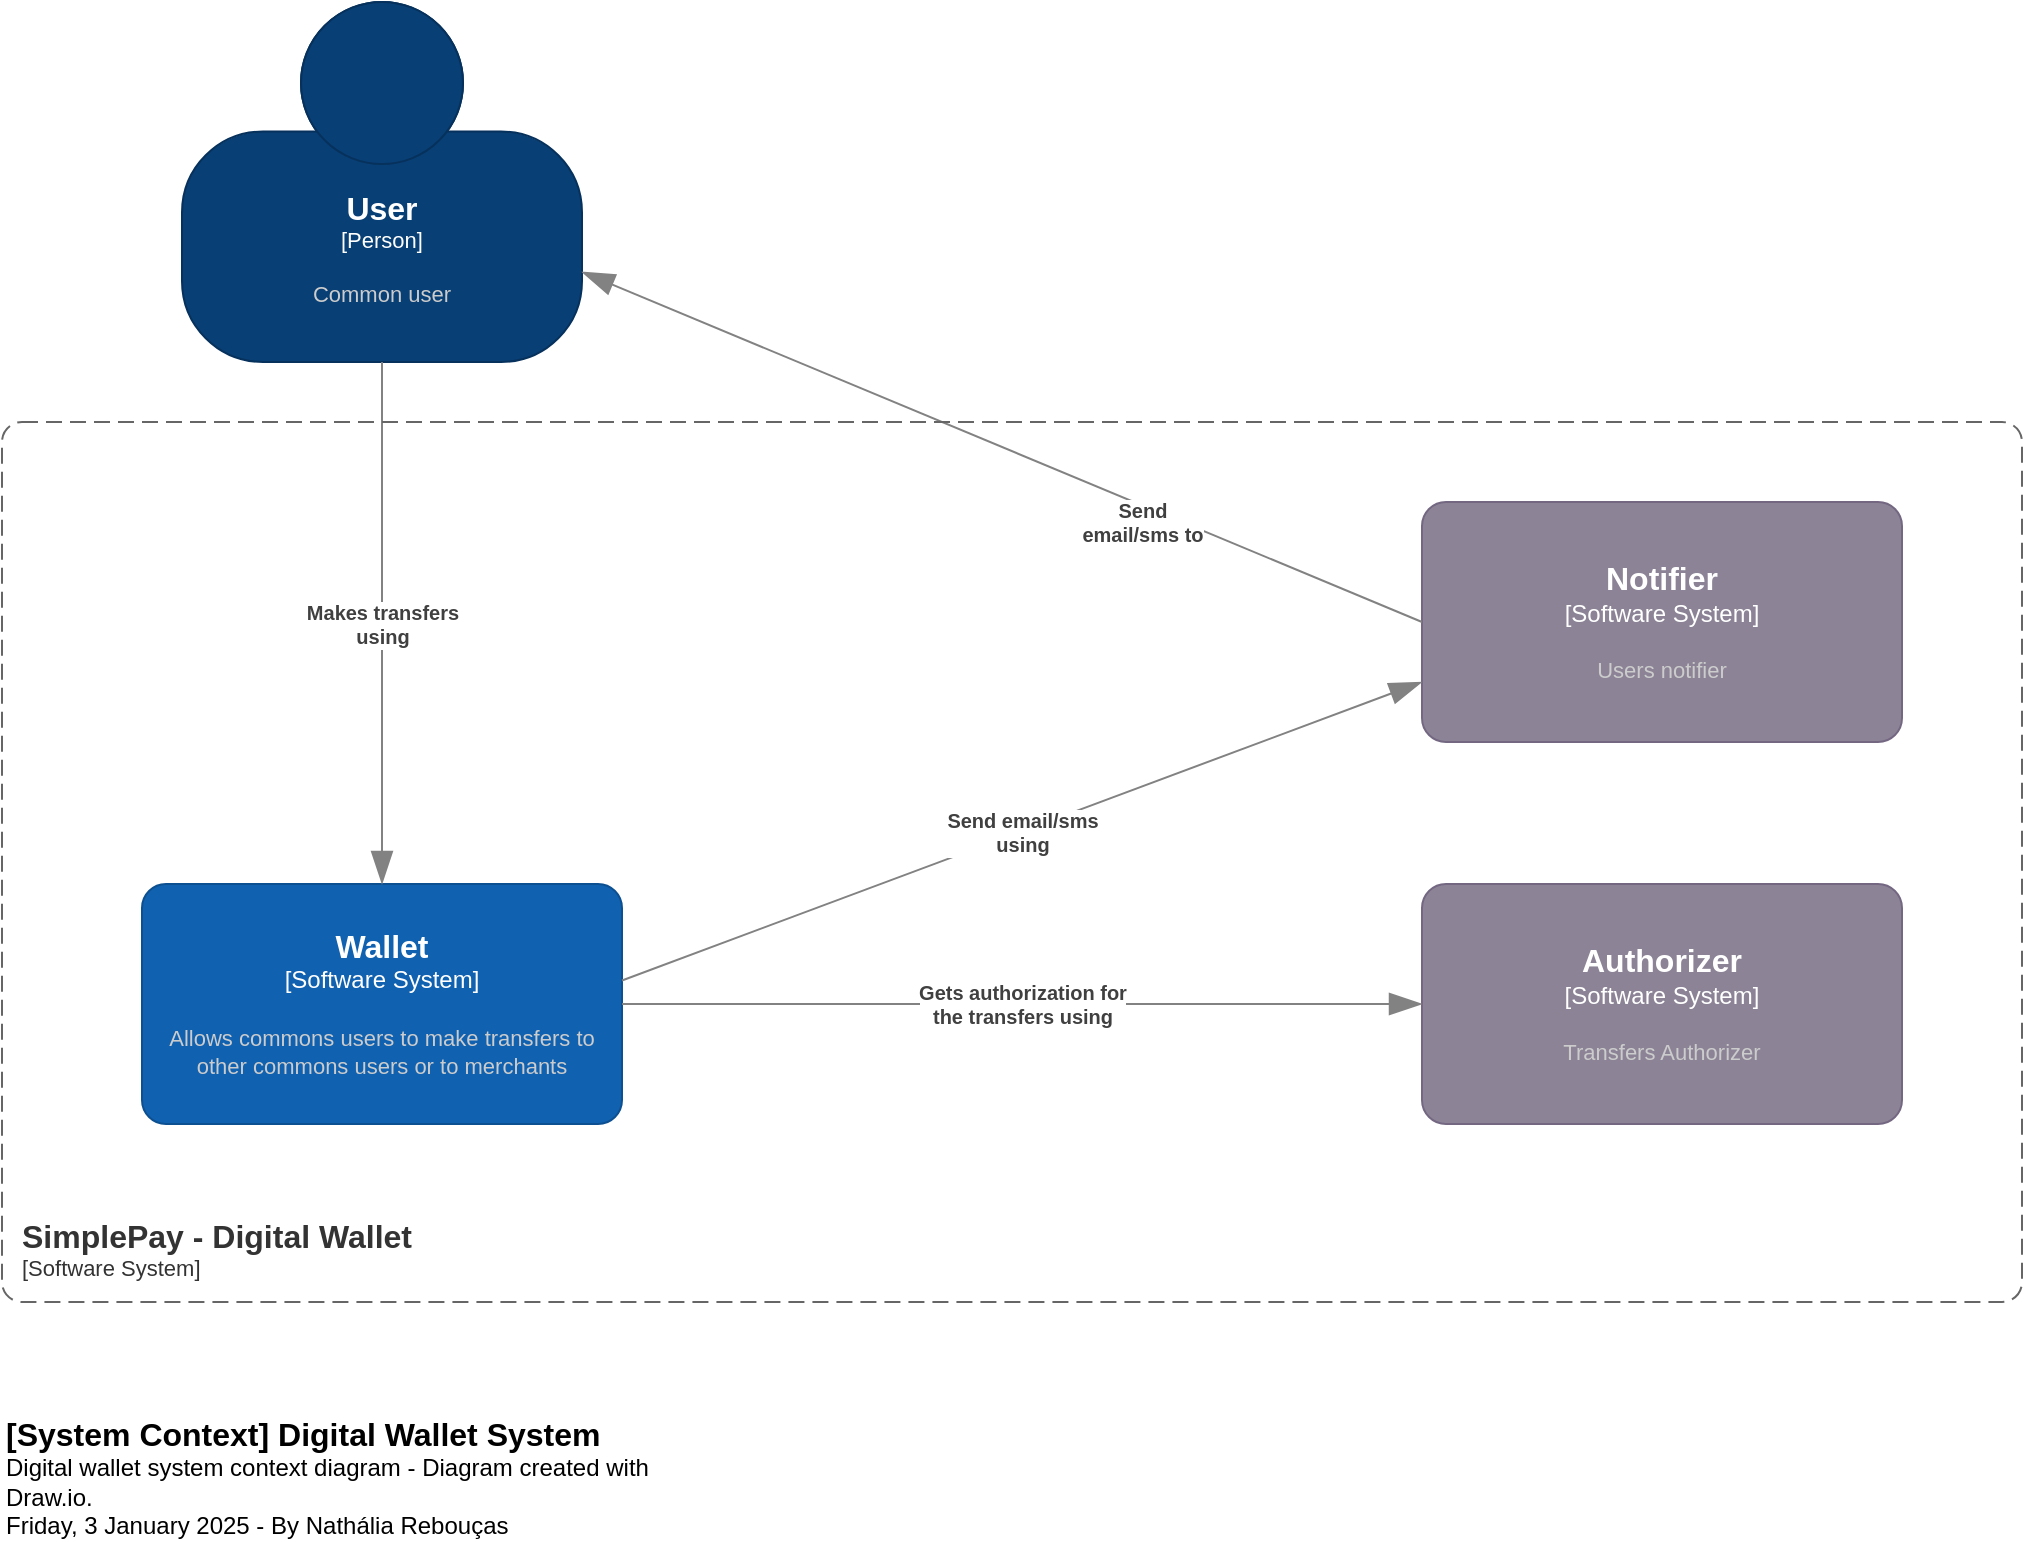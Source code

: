 <mxfile version="26.0.3" pages="3">
  <diagram name="Context" id="eUbpW-S7nlmp_3_Z9Uhh">
    <mxGraphModel dx="1100" dy="543" grid="1" gridSize="10" guides="1" tooltips="1" connect="1" arrows="1" fold="1" page="1" pageScale="1" pageWidth="1169" pageHeight="827" math="0" shadow="0">
      <root>
        <mxCell id="0" />
        <mxCell id="1" parent="0" />
        <object placeholders="1" c4Name="User" c4Type="Person" c4Description="Common user" label="&lt;font style=&quot;font-size: 16px&quot;&gt;&lt;b&gt;%c4Name%&lt;/b&gt;&lt;/font&gt;&lt;div&gt;[%c4Type%]&lt;/div&gt;&lt;br&gt;&lt;div&gt;&lt;font style=&quot;font-size: 11px&quot;&gt;&lt;font color=&quot;#cccccc&quot;&gt;%c4Description%&lt;/font&gt;&lt;/div&gt;" id="7w3YDmTVwwvZa3_n_Jd1-12">
          <mxCell style="html=1;fontSize=11;dashed=0;whiteSpace=wrap;fillColor=#083F75;strokeColor=#06315C;fontColor=#ffffff;shape=mxgraph.c4.person2;align=center;metaEdit=1;points=[[0.5,0,0],[1,0.5,0],[1,0.75,0],[0.75,1,0],[0.5,1,0],[0.25,1,0],[0,0.75,0],[0,0.5,0]];resizable=0;" parent="1" vertex="1">
            <mxGeometry x="130" y="20" width="200" height="180" as="geometry" />
          </mxCell>
        </object>
        <object placeholders="1" c4Name="Wallet" c4Type="Software System" c4Description="Allows commons users to make transfers to other commons users or to merchants" label="&lt;font style=&quot;font-size: 16px&quot;&gt;&lt;b&gt;%c4Name%&lt;/b&gt;&lt;/font&gt;&lt;div&gt;[%c4Type%]&lt;/div&gt;&lt;br&gt;&lt;div&gt;&lt;font style=&quot;font-size: 11px&quot;&gt;&lt;font color=&quot;#cccccc&quot;&gt;%c4Description%&lt;/font&gt;&lt;/div&gt;" id="7w3YDmTVwwvZa3_n_Jd1-15">
          <mxCell style="rounded=1;whiteSpace=wrap;html=1;labelBackgroundColor=none;fillColor=#1061B0;fontColor=#ffffff;align=center;arcSize=10;strokeColor=#0D5091;metaEdit=1;resizable=0;points=[[0.25,0,0],[0.5,0,0],[0.75,0,0],[1,0.25,0],[1,0.5,0],[1,0.75,0],[0.75,1,0],[0.5,1,0],[0.25,1,0],[0,0.75,0],[0,0.5,0],[0,0.25,0]];" parent="1" vertex="1">
            <mxGeometry x="110" y="461" width="240" height="120" as="geometry" />
          </mxCell>
        </object>
        <object placeholders="1" c4Name="Notifier" c4Type="Software System" c4Description="Users notifier" label="&lt;font style=&quot;font-size: 16px&quot;&gt;&lt;b&gt;%c4Name%&lt;/b&gt;&lt;/font&gt;&lt;div&gt;[%c4Type%]&lt;/div&gt;&lt;br&gt;&lt;div&gt;&lt;font style=&quot;font-size: 11px&quot;&gt;&lt;font color=&quot;#cccccc&quot;&gt;%c4Description%&lt;/font&gt;&lt;/div&gt;" id="7w3YDmTVwwvZa3_n_Jd1-18">
          <mxCell style="rounded=1;whiteSpace=wrap;html=1;labelBackgroundColor=none;fillColor=#8C8496;fontColor=#ffffff;align=center;arcSize=10;strokeColor=#736782;metaEdit=1;resizable=0;points=[[0.25,0,0],[0.5,0,0],[0.75,0,0],[1,0.25,0],[1,0.5,0],[1,0.75,0],[0.75,1,0],[0.5,1,0],[0.25,1,0],[0,0.75,0],[0,0.5,0],[0,0.25,0]];" parent="1" vertex="1">
            <mxGeometry x="750" y="270" width="240" height="120" as="geometry" />
          </mxCell>
        </object>
        <object placeholders="1" c4Name="Authorizer" c4Type="Software System" c4Description="Transfers Authorizer" label="&lt;font style=&quot;font-size: 16px&quot;&gt;&lt;b&gt;%c4Name%&lt;/b&gt;&lt;/font&gt;&lt;div&gt;[%c4Type%]&lt;/div&gt;&lt;br&gt;&lt;div&gt;&lt;font style=&quot;font-size: 11px&quot;&gt;&lt;font color=&quot;#cccccc&quot;&gt;%c4Description%&lt;/font&gt;&lt;/div&gt;" id="7w3YDmTVwwvZa3_n_Jd1-19">
          <mxCell style="rounded=1;whiteSpace=wrap;html=1;labelBackgroundColor=none;fillColor=#8C8496;fontColor=#ffffff;align=center;arcSize=10;strokeColor=#736782;metaEdit=1;resizable=0;points=[[0.25,0,0],[0.5,0,0],[0.75,0,0],[1,0.25,0],[1,0.5,0],[1,0.75,0],[0.75,1,0],[0.5,1,0],[0.25,1,0],[0,0.75,0],[0,0.5,0],[0,0.25,0]];" parent="1" vertex="1">
            <mxGeometry x="750" y="461" width="240" height="120" as="geometry" />
          </mxCell>
        </object>
        <object placeholders="1" c4Name="[System Context] Digital Wallet System" c4Type="ContainerScopeBoundary" c4Description="Digital wallet system context diagram - Diagram created with Draw.io.&#xa;Friday, 3 January 2025 - By Nathália Rebouças" label="&lt;font style=&quot;font-size: 16px&quot;&gt;&lt;b&gt;&lt;div style=&quot;text-align: left&quot;&gt;%c4Name%&lt;/div&gt;&lt;/b&gt;&lt;/font&gt;&lt;div style=&quot;text-align: left&quot;&gt;%c4Description%&lt;/div&gt;" id="7w3YDmTVwwvZa3_n_Jd1-26">
          <mxCell style="text;html=1;strokeColor=none;fillColor=none;align=left;verticalAlign=top;whiteSpace=wrap;rounded=0;metaEdit=1;allowArrows=0;resizable=1;rotatable=0;connectable=0;recursiveResize=0;expand=0;pointerEvents=0;points=[[0.25,0,0],[0.5,0,0],[0.75,0,0],[1,0.25,0],[1,0.5,0],[1,0.75,0],[0.75,1,0],[0.5,1,0],[0.25,1,0],[0,0.75,0],[0,0.5,0],[0,0.25,0]];" parent="1" vertex="1">
            <mxGeometry x="40" y="720" width="370" height="40" as="geometry" />
          </mxCell>
        </object>
        <object placeholders="1" c4Type="Relationship" c4Description="Makes transfers&#xa;using" label="&lt;div style=&quot;text-align: left&quot;&gt;&lt;div style=&quot;text-align: center&quot;&gt;&lt;b&gt;%c4Description%&lt;/b&gt;&lt;/div&gt;" id="zlw_vrP4T2BeqpnNKDTh-3">
          <mxCell style="endArrow=blockThin;html=1;fontSize=10;fontColor=#404040;strokeWidth=1;endFill=1;strokeColor=#828282;elbow=vertical;metaEdit=1;endSize=14;startSize=14;jumpStyle=arc;jumpSize=16;rounded=0;edgeStyle=orthogonalEdgeStyle;exitX=0.5;exitY=1;exitDx=0;exitDy=0;exitPerimeter=0;entryX=0.5;entryY=0;entryDx=0;entryDy=0;entryPerimeter=0;" parent="1" source="7w3YDmTVwwvZa3_n_Jd1-12" target="7w3YDmTVwwvZa3_n_Jd1-15" edge="1">
            <mxGeometry width="240" relative="1" as="geometry">
              <mxPoint x="130" y="460" as="sourcePoint" />
              <mxPoint x="370" y="460" as="targetPoint" />
            </mxGeometry>
          </mxCell>
        </object>
        <object placeholders="1" c4Type="Relationship" c4Description="Gets authorization for&#xa;the transfers using" label="&lt;div style=&quot;text-align: left&quot;&gt;&lt;div style=&quot;text-align: center&quot;&gt;&lt;b&gt;%c4Description%&lt;/b&gt;&lt;/div&gt;" id="zlw_vrP4T2BeqpnNKDTh-4">
          <mxCell style="endArrow=blockThin;html=1;fontSize=10;fontColor=#404040;strokeWidth=1;endFill=1;strokeColor=#828282;elbow=vertical;metaEdit=1;endSize=14;startSize=14;jumpStyle=arc;jumpSize=16;rounded=0;edgeStyle=orthogonalEdgeStyle;exitX=1;exitY=0.5;exitDx=0;exitDy=0;exitPerimeter=0;" parent="1" source="7w3YDmTVwwvZa3_n_Jd1-15" target="7w3YDmTVwwvZa3_n_Jd1-19" edge="1">
            <mxGeometry width="240" relative="1" as="geometry">
              <mxPoint x="130" y="460" as="sourcePoint" />
              <mxPoint x="370" y="460" as="targetPoint" />
            </mxGeometry>
          </mxCell>
        </object>
        <object placeholders="1" c4Type="Relationship" c4Description="Send email/sms&#xa;using" label="&lt;div style=&quot;text-align: left&quot;&gt;&lt;div style=&quot;text-align: center&quot;&gt;&lt;b&gt;%c4Description%&lt;/b&gt;&lt;/div&gt;" id="zlw_vrP4T2BeqpnNKDTh-5">
          <mxCell style="endArrow=blockThin;html=1;fontSize=10;fontColor=#404040;strokeWidth=1;endFill=1;strokeColor=#828282;elbow=vertical;metaEdit=1;endSize=14;startSize=14;jumpStyle=arc;jumpSize=16;rounded=0;exitX=1;exitY=0.402;exitDx=0;exitDy=0;exitPerimeter=0;entryX=0;entryY=0.75;entryDx=0;entryDy=0;entryPerimeter=0;" parent="1" source="7w3YDmTVwwvZa3_n_Jd1-15" target="7w3YDmTVwwvZa3_n_Jd1-18" edge="1">
            <mxGeometry width="240" relative="1" as="geometry">
              <mxPoint x="130" y="460" as="sourcePoint" />
              <mxPoint x="370" y="460" as="targetPoint" />
            </mxGeometry>
          </mxCell>
        </object>
        <object placeholders="1" c4Type="Relationship" c4Description="Send&#xa;email/sms to" label="&lt;div style=&quot;text-align: left&quot;&gt;&lt;div style=&quot;text-align: center&quot;&gt;&lt;b&gt;%c4Description%&lt;/b&gt;&lt;/div&gt;" id="zlw_vrP4T2BeqpnNKDTh-6">
          <mxCell style="endArrow=blockThin;html=1;fontSize=10;fontColor=#404040;strokeWidth=1;endFill=1;strokeColor=#828282;elbow=vertical;metaEdit=1;endSize=14;startSize=14;jumpStyle=arc;jumpSize=16;rounded=0;exitX=0;exitY=0.5;exitDx=0;exitDy=0;exitPerimeter=0;entryX=1;entryY=0.75;entryDx=0;entryDy=0;entryPerimeter=0;" parent="1" source="7w3YDmTVwwvZa3_n_Jd1-18" target="7w3YDmTVwwvZa3_n_Jd1-12" edge="1">
            <mxGeometry x="-0.347" y="8" width="240" relative="1" as="geometry">
              <mxPoint x="130" y="560" as="sourcePoint" />
              <mxPoint x="370" y="560" as="targetPoint" />
              <mxPoint as="offset" />
            </mxGeometry>
          </mxCell>
        </object>
        <object placeholders="1" c4Name="SimplePay - Digital Wallet" c4Type="SystemScopeBoundary" c4Application="Software System" label="&lt;font style=&quot;font-size: 16px&quot;&gt;&lt;b&gt;&lt;div style=&quot;text-align: left&quot;&gt;%c4Name%&lt;/div&gt;&lt;/b&gt;&lt;/font&gt;&lt;div style=&quot;text-align: left&quot;&gt;[%c4Application%]&lt;/div&gt;" id="3Xv_lQaXklX3a9yDpk9B-1">
          <mxCell style="rounded=1;fontSize=11;whiteSpace=wrap;html=1;dashed=1;arcSize=20;fillColor=none;strokeColor=#666666;fontColor=#333333;labelBackgroundColor=none;align=left;verticalAlign=bottom;labelBorderColor=none;spacingTop=0;spacing=10;dashPattern=8 4;metaEdit=1;rotatable=0;perimeter=rectanglePerimeter;noLabel=0;labelPadding=0;allowArrows=0;connectable=0;expand=0;recursiveResize=0;editable=1;pointerEvents=0;absoluteArcSize=1;points=[[0.25,0,0],[0.5,0,0],[0.75,0,0],[1,0.25,0],[1,0.5,0],[1,0.75,0],[0.75,1,0],[0.5,1,0],[0.25,1,0],[0,0.75,0],[0,0.5,0],[0,0.25,0]];" parent="1" vertex="1">
            <mxGeometry x="40" y="230" width="1010" height="440" as="geometry" />
          </mxCell>
        </object>
      </root>
    </mxGraphModel>
  </diagram>
  <diagram name="Container" id="UmNA0XVUuMjH63tiY3JJ">
    <mxGraphModel dx="1173" dy="579" grid="1" gridSize="10" guides="1" tooltips="1" connect="1" arrows="1" fold="1" page="1" pageScale="1" pageWidth="1169" pageHeight="827" math="0" shadow="0">
      <root>
        <mxCell id="s2dUtTVaE-xioneocYxV-0" />
        <mxCell id="s2dUtTVaE-xioneocYxV-1" parent="s2dUtTVaE-xioneocYxV-0" />
        <object placeholders="1" c4Name="User" c4Type="Person" c4Description="Common user" label="&lt;font style=&quot;font-size: 16px&quot;&gt;&lt;b&gt;%c4Name%&lt;/b&gt;&lt;/font&gt;&lt;div&gt;[%c4Type%]&lt;/div&gt;&lt;br&gt;&lt;div&gt;&lt;font style=&quot;font-size: 11px&quot;&gt;&lt;font color=&quot;#cccccc&quot;&gt;%c4Description%&lt;/font&gt;&lt;/div&gt;" id="s2dUtTVaE-xioneocYxV-2">
          <mxCell style="html=1;fontSize=11;dashed=0;whiteSpace=wrap;fillColor=#083F75;strokeColor=#06315C;fontColor=#ffffff;shape=mxgraph.c4.person2;align=center;metaEdit=1;points=[[0.5,0,0],[1,0.5,0],[1,0.75,0],[0.75,1,0],[0.5,1,0],[0.25,1,0],[0,0.75,0],[0,0.5,0]];resizable=0;" parent="s2dUtTVaE-xioneocYxV-1" vertex="1">
            <mxGeometry x="84" y="8" width="200" height="180" as="geometry" />
          </mxCell>
        </object>
        <object placeholders="1" c4Name="Notifier" c4Type="Software System" c4Description="Users notifier" label="&lt;font style=&quot;font-size: 16px&quot;&gt;&lt;b&gt;%c4Name%&lt;/b&gt;&lt;/font&gt;&lt;div&gt;[%c4Type%]&lt;/div&gt;&lt;br&gt;&lt;div&gt;&lt;font style=&quot;font-size: 11px&quot;&gt;&lt;font color=&quot;#cccccc&quot;&gt;%c4Description%&lt;/font&gt;&lt;/div&gt;" id="s2dUtTVaE-xioneocYxV-4">
          <mxCell style="rounded=1;whiteSpace=wrap;html=1;labelBackgroundColor=none;fillColor=#8C8496;fontColor=#ffffff;align=center;arcSize=10;strokeColor=#736782;metaEdit=1;resizable=0;points=[[0.25,0,0],[0.5,0,0],[0.75,0,0],[1,0.25,0],[1,0.5,0],[1,0.75,0],[0.75,1,0],[0.5,1,0],[0.25,1,0],[0,0.75,0],[0,0.5,0],[0,0.25,0]];" parent="s2dUtTVaE-xioneocYxV-1" vertex="1">
            <mxGeometry x="890" y="68" width="240" height="120" as="geometry" />
          </mxCell>
        </object>
        <object placeholders="1" c4Name="Authorizer" c4Type="Software System" c4Description="Transfers Authorizer" label="&lt;font style=&quot;font-size: 16px&quot;&gt;&lt;b&gt;%c4Name%&lt;/b&gt;&lt;/font&gt;&lt;div&gt;[%c4Type%]&lt;/div&gt;&lt;br&gt;&lt;div&gt;&lt;font style=&quot;font-size: 11px&quot;&gt;&lt;font color=&quot;#cccccc&quot;&gt;%c4Description%&lt;/font&gt;&lt;/div&gt;" id="s2dUtTVaE-xioneocYxV-5">
          <mxCell style="rounded=1;whiteSpace=wrap;html=1;labelBackgroundColor=none;fillColor=#8C8496;fontColor=#ffffff;align=center;arcSize=10;strokeColor=#736782;metaEdit=1;resizable=0;points=[[0.25,0,0],[0.5,0,0],[0.75,0,0],[1,0.25,0],[1,0.5,0],[1,0.75,0],[0.75,1,0],[0.5,1,0],[0.25,1,0],[0,0.75,0],[0,0.5,0],[0,0.25,0]];" parent="s2dUtTVaE-xioneocYxV-1" vertex="1">
            <mxGeometry x="890" y="600" width="240" height="120" as="geometry" />
          </mxCell>
        </object>
        <object placeholders="1" c4Type="Relationship" c4Description="Makes transfers&#xa;using" label="&lt;div style=&quot;text-align: left&quot;&gt;&lt;div style=&quot;text-align: center&quot;&gt;&lt;b&gt;%c4Description%&lt;/b&gt;&lt;/div&gt;" id="s2dUtTVaE-xioneocYxV-7">
          <mxCell style="endArrow=blockThin;html=1;fontSize=10;fontColor=#404040;strokeWidth=1;endFill=1;strokeColor=#828282;elbow=vertical;metaEdit=1;endSize=14;startSize=14;jumpStyle=arc;jumpSize=16;rounded=0;edgeStyle=orthogonalEdgeStyle;exitX=0.5;exitY=1;exitDx=0;exitDy=0;exitPerimeter=0;entryX=0.5;entryY=0;entryDx=0;entryDy=0;entryPerimeter=0;" parent="s2dUtTVaE-xioneocYxV-1" source="s2dUtTVaE-xioneocYxV-2" target="b552m2I0cbEkSScpVmil-2" edge="1">
            <mxGeometry x="-0.304" width="240" relative="1" as="geometry">
              <mxPoint x="84" y="420" as="sourcePoint" />
              <mxPoint x="74" y="270" as="targetPoint" />
              <mxPoint as="offset" />
            </mxGeometry>
          </mxCell>
        </object>
        <object placeholders="1" c4Type="Relationship" c4Description="Send&#xa;email/sms to" label="&lt;div style=&quot;text-align: left&quot;&gt;&lt;div style=&quot;text-align: center&quot;&gt;&lt;b&gt;%c4Description%&lt;/b&gt;&lt;/div&gt;" id="s2dUtTVaE-xioneocYxV-10">
          <mxCell style="endArrow=blockThin;html=1;fontSize=10;fontColor=#404040;strokeWidth=1;endFill=1;strokeColor=#828282;elbow=vertical;metaEdit=1;endSize=14;startSize=14;jumpStyle=arc;jumpSize=16;rounded=0;entryX=1;entryY=0.5;entryDx=0;entryDy=0;entryPerimeter=0;exitX=0;exitY=0.25;exitDx=0;exitDy=0;exitPerimeter=0;" parent="s2dUtTVaE-xioneocYxV-1" source="s2dUtTVaE-xioneocYxV-4" target="s2dUtTVaE-xioneocYxV-2" edge="1">
            <mxGeometry width="240" relative="1" as="geometry">
              <mxPoint x="84" y="520" as="sourcePoint" />
              <mxPoint x="324" y="520" as="targetPoint" />
            </mxGeometry>
          </mxCell>
        </object>
        <object placeholders="1" c4Name="[Containers] Wallet" c4Type="ContainerDiagramTitle" c4Description="Wallet container diagram - Diagram created with Draw.io.&#xa;Friday, 3 January 2025 - By Nathália Rebouças" label="&lt;font style=&quot;font-size: 16px&quot;&gt;&lt;b&gt;&lt;div style=&quot;text-align: left&quot;&gt;%c4Name%&lt;/div&gt;&lt;/b&gt;&lt;/font&gt;&lt;div style=&quot;text-align: left&quot;&gt;%c4Description%&lt;/div&gt;" id="W85ZG6tW74_rgruVXbcf-1">
          <mxCell style="text;html=1;strokeColor=none;fillColor=none;align=left;verticalAlign=top;whiteSpace=wrap;rounded=0;metaEdit=1;allowArrows=0;resizable=1;rotatable=0;connectable=0;recursiveResize=0;expand=0;pointerEvents=0;points=[[0.25,0,0],[0.5,0,0],[0.75,0,0],[1,0.25,0],[1,0.5,0],[1,0.75,0],[0.75,1,0],[0.5,1,0],[0.25,1,0],[0,0.75,0],[0,0.5,0],[0,0.25,0]];" parent="s2dUtTVaE-xioneocYxV-1" vertex="1">
            <mxGeometry x="40" y="760" width="310" height="40" as="geometry" />
          </mxCell>
        </object>
        <object placeholders="1" c4Name="Wallet App" c4Type="Container" c4Technology="Flutter" c4Description="Digital Wallet Mobile App - User Interface" label="&lt;font style=&quot;font-size: 16px&quot;&gt;&lt;b&gt;%c4Name%&lt;/b&gt;&lt;/font&gt;&lt;div&gt;[%c4Type%: %c4Technology%]&lt;/div&gt;&lt;br&gt;&lt;div&gt;&lt;font style=&quot;font-size: 11px&quot;&gt;&lt;font&gt;%c4Description%&lt;/font&gt;&lt;/font&gt;&lt;/div&gt;" id="b552m2I0cbEkSScpVmil-2">
          <mxCell style="rounded=1;whiteSpace=wrap;html=1;fontSize=11;labelBackgroundColor=none;fillColor=#F5F5F5;fontColor=#C7C7C7;align=center;arcSize=10;strokeColor=#0E7DAD;metaEdit=1;resizable=0;points=[[0.25,0,0],[0.5,0,0],[0.75,0,0],[1,0.25,0],[1,0.5,0],[1,0.75,0],[0.75,1,0],[0.5,1,0],[0.25,1,0],[0,0.75,0],[0,0.5,0],[0,0.25,0]];" parent="s2dUtTVaE-xioneocYxV-1" vertex="1">
            <mxGeometry x="64" y="268" width="240" height="120" as="geometry" />
          </mxCell>
        </object>
        <object placeholders="1" c4Type="Relationship" c4Technology="HTTP/JSON" c4Description="Makes API calls" label="&lt;div style=&quot;text-align: left&quot;&gt;&lt;div style=&quot;text-align: center&quot;&gt;&lt;b&gt;%c4Description%&lt;/b&gt;&lt;/div&gt;&lt;div style=&quot;text-align: center&quot;&gt;[%c4Technology%]&lt;/div&gt;&lt;/div&gt;" id="b552m2I0cbEkSScpVmil-6">
          <mxCell style="endArrow=blockThin;html=1;fontSize=10;fontColor=#404040;strokeWidth=1;endFill=1;strokeColor=#828282;elbow=vertical;metaEdit=1;endSize=14;startSize=14;jumpStyle=arc;jumpSize=16;rounded=0;edgeStyle=orthogonalEdgeStyle;exitX=0.5;exitY=1;exitDx=0;exitDy=0;exitPerimeter=0;" parent="s2dUtTVaE-xioneocYxV-1" source="b552m2I0cbEkSScpVmil-2" target="HdfHXzdSs5YETkL7rQgd-1" edge="1">
            <mxGeometry width="240" relative="1" as="geometry">
              <mxPoint x="314" y="460" as="sourcePoint" />
              <mxPoint x="184" y="530" as="targetPoint" />
            </mxGeometry>
          </mxCell>
        </object>
        <object placeholders="1" c4Name="transfer-notification Topic" c4Type="Container" c4Technology="Apache Kafka" c4Description="Reliable message delivery" label="&lt;font style=&quot;font-size: 16px&quot;&gt;&lt;b&gt;%c4Name%&lt;/b&gt;&lt;/font&gt;&lt;div&gt;[%c4Type%:&amp;nbsp;%c4Technology%]&lt;/div&gt;&lt;br&gt;&lt;div&gt;&lt;font style=&quot;font-size: 11px&quot;&gt;&lt;font color=&quot;#E6E6E6&quot;&gt;%c4Description%&lt;/font&gt;&lt;/div&gt;" id="HdfHXzdSs5YETkL7rQgd-0">
          <mxCell style="shape=cylinder3;size=15;direction=south;whiteSpace=wrap;html=1;boundedLbl=1;rounded=0;labelBackgroundColor=none;fillColor=#23A2D9;fontSize=12;fontColor=#ffffff;align=center;strokeColor=#0E7DAD;metaEdit=1;points=[[0.5,0,0],[1,0.25,0],[1,0.5,0],[1,0.75,0],[0.5,1,0],[0,0.75,0],[0,0.5,0],[0,0.25,0]];resizable=0;" parent="s2dUtTVaE-xioneocYxV-1" vertex="1">
            <mxGeometry x="582" y="361" width="240" height="120" as="geometry" />
          </mxCell>
        </object>
        <object placeholders="1" c4Name="Wallet API" c4Type="Container" c4Technology="Java - Spring Boot" c4Description="Wallet service - makes monetaries transfers between users" label="&lt;font style=&quot;font-size: 16px&quot;&gt;&lt;b&gt;%c4Name%&lt;/b&gt;&lt;/font&gt;&lt;div&gt;[%c4Type%: %c4Technology%]&lt;/div&gt;&lt;br&gt;&lt;div&gt;&lt;font style=&quot;font-size: 11px&quot;&gt;&lt;font color=&quot;#E6E6E6&quot;&gt;%c4Description%&lt;/font&gt;&lt;/div&gt;" id="HdfHXzdSs5YETkL7rQgd-1">
          <mxCell style="rounded=1;whiteSpace=wrap;html=1;fontSize=11;labelBackgroundColor=none;fillColor=#23A2D9;fontColor=#ffffff;align=center;arcSize=10;strokeColor=#0E7DAD;metaEdit=1;resizable=0;points=[[0.25,0,0],[0.5,0,0],[0.75,0,0],[1,0.25,0],[1,0.5,0],[1,0.75,0],[0.75,1,0],[0.5,1,0],[0.25,1,0],[0,0.75,0],[0,0.5,0],[0,0.25,0]];" parent="s2dUtTVaE-xioneocYxV-1" vertex="1">
            <mxGeometry x="66" y="560" width="240" height="120" as="geometry" />
          </mxCell>
        </object>
        <object placeholders="1" c4Name="simplepay-db Database" c4Type="Container" c4Technology="MySQL Database" c4Description="Stores wallet information such as transfer transactions" label="&lt;font style=&quot;font-size: 16px&quot;&gt;&lt;b&gt;%c4Name%&lt;/b&gt;&lt;/font&gt;&lt;div&gt;[%c4Type%:&amp;nbsp;%c4Technology%]&lt;/div&gt;&lt;br&gt;&lt;div&gt;&lt;font style=&quot;font-size: 11px&quot;&gt;&lt;font color=&quot;#E6E6E6&quot;&gt;%c4Description%&lt;/font&gt;&lt;/div&gt;" id="HdfHXzdSs5YETkL7rQgd-2">
          <mxCell style="shape=cylinder3;size=15;whiteSpace=wrap;html=1;boundedLbl=1;rounded=0;labelBackgroundColor=none;fillColor=#23A2D9;fontSize=12;fontColor=#ffffff;align=center;strokeColor=#0E7DAD;metaEdit=1;points=[[0.5,0,0],[1,0.25,0],[1,0.5,0],[1,0.75,0],[0.5,1,0],[0,0.75,0],[0,0.5,0],[0,0.25,0]];resizable=0;" parent="s2dUtTVaE-xioneocYxV-1" vertex="1">
            <mxGeometry x="578" y="503" width="240" height="120" as="geometry" />
          </mxCell>
        </object>
        <object placeholders="1" c4Type="Relationship" c4Technology="MySQL Protocol - JPA - Spring Data" c4Description="Persists transfer transactions in the" label="&lt;div style=&quot;text-align: left&quot;&gt;&lt;div style=&quot;text-align: center&quot;&gt;&lt;b&gt;%c4Description%&lt;/b&gt;&lt;/div&gt;&lt;div style=&quot;text-align: center&quot;&gt;[%c4Technology%]&lt;/div&gt;&lt;/div&gt;" id="HdfHXzdSs5YETkL7rQgd-3">
          <mxCell style="endArrow=blockThin;html=1;fontSize=10;fontColor=#404040;strokeWidth=1;endFill=1;strokeColor=#828282;elbow=vertical;metaEdit=1;endSize=14;startSize=14;jumpStyle=arc;jumpSize=16;rounded=0;entryX=0;entryY=0.5;entryDx=0;entryDy=0;entryPerimeter=0;exitX=1;exitY=0.5;exitDx=0;exitDy=0;exitPerimeter=0;" parent="s2dUtTVaE-xioneocYxV-1" source="HdfHXzdSs5YETkL7rQgd-1" target="HdfHXzdSs5YETkL7rQgd-2" edge="1">
            <mxGeometry width="240" relative="1" as="geometry">
              <mxPoint x="4" y="520" as="sourcePoint" />
              <mxPoint x="444" y="630" as="targetPoint" />
            </mxGeometry>
          </mxCell>
        </object>
        <object placeholders="1" c4Type="Relationship" c4Technology="TCP/JSON - Spring Kafka" c4Description="Produces and consumes messages &#xa;to notify transfers in the" label="&lt;div style=&quot;text-align: left&quot;&gt;&lt;div style=&quot;text-align: center&quot;&gt;&lt;b&gt;%c4Description%&lt;/b&gt;&lt;/div&gt;&lt;div style=&quot;text-align: center&quot;&gt;[%c4Technology%]&lt;/div&gt;&lt;/div&gt;" id="HdfHXzdSs5YETkL7rQgd-4">
          <mxCell style="endArrow=blockThin;html=1;fontSize=10;fontColor=#404040;strokeWidth=1;endFill=1;strokeColor=#828282;elbow=vertical;metaEdit=1;endSize=14;startSize=14;jumpStyle=arc;jumpSize=16;rounded=0;entryX=1;entryY=0.25;entryDx=0;entryDy=0;entryPerimeter=0;exitX=0.5;exitY=1;exitDx=0;exitDy=0;exitPerimeter=0;startArrow=blockThin;startFill=1;dashed=1;dashPattern=8 8;" parent="s2dUtTVaE-xioneocYxV-1" source="HdfHXzdSs5YETkL7rQgd-0" target="HdfHXzdSs5YETkL7rQgd-1" edge="1">
            <mxGeometry width="240" relative="1" as="geometry">
              <mxPoint x="475" y="430" as="sourcePoint" />
              <mxPoint x="775" y="470" as="targetPoint" />
            </mxGeometry>
          </mxCell>
        </object>
        <object placeholders="1" c4Type="Relationship" c4Technology="HTTP/JSON - RestClient Spring Boot" c4Description="Send email/sms&#xa;using" label="&lt;div style=&quot;text-align: left&quot;&gt;&lt;div style=&quot;text-align: center&quot;&gt;&lt;b&gt;%c4Description%&lt;/b&gt;&lt;/div&gt;&lt;div style=&quot;text-align: center&quot;&gt;[%c4Technology%]&lt;/div&gt;&lt;/div&gt;" id="HdfHXzdSs5YETkL7rQgd-5">
          <mxCell style="endArrow=blockThin;html=1;fontSize=10;fontColor=#404040;strokeWidth=1;endFill=1;strokeColor=#828282;elbow=vertical;metaEdit=1;endSize=14;startSize=14;jumpStyle=arc;jumpSize=16;rounded=0;exitX=0.679;exitY=-0.001;exitDx=0;exitDy=0;exitPerimeter=0;entryX=0;entryY=0.5;entryDx=0;entryDy=0;entryPerimeter=0;" parent="s2dUtTVaE-xioneocYxV-1" source="HdfHXzdSs5YETkL7rQgd-1" target="s2dUtTVaE-xioneocYxV-4" edge="1">
            <mxGeometry x="0.192" y="-9" width="240" relative="1" as="geometry">
              <mxPoint x="535" y="470" as="sourcePoint" />
              <mxPoint x="775" y="470" as="targetPoint" />
              <mxPoint as="offset" />
            </mxGeometry>
          </mxCell>
        </object>
        <object placeholders="1" c4Type="Relationship" c4Technology="HTTP/JSON - RestClient Spring Boot" c4Description="Gets authorization for&#xa;the transfers using" label="&lt;div style=&quot;text-align: left&quot;&gt;&lt;div style=&quot;text-align: center&quot;&gt;&lt;b&gt;%c4Description%&lt;/b&gt;&lt;/div&gt;&lt;div style=&quot;text-align: center&quot;&gt;[%c4Technology%]&lt;/div&gt;&lt;/div&gt;" id="t2AqwYulElHKAUXFodU5-0">
          <mxCell style="endArrow=blockThin;html=1;fontSize=10;fontColor=#404040;strokeWidth=1;endFill=1;strokeColor=#828282;elbow=vertical;metaEdit=1;endSize=14;startSize=14;jumpStyle=arc;jumpSize=16;rounded=0;edgeStyle=orthogonalEdgeStyle;exitX=1.015;exitY=0.836;exitDx=0;exitDy=0;exitPerimeter=0;entryX=0;entryY=0.5;entryDx=0;entryDy=0;entryPerimeter=0;" parent="s2dUtTVaE-xioneocYxV-1" source="HdfHXzdSs5YETkL7rQgd-1" target="s2dUtTVaE-xioneocYxV-5" edge="1">
            <mxGeometry width="240" relative="1" as="geometry">
              <mxPoint x="320" y="690" as="sourcePoint" />
              <mxPoint x="570" y="520" as="targetPoint" />
            </mxGeometry>
          </mxCell>
        </object>
        <object placeholders="1" c4Name="Wallet" c4Type="ContainerScopeBoundary" c4Application="Container" label="&lt;font style=&quot;font-size: 16px&quot;&gt;&lt;b&gt;&lt;div style=&quot;text-align: left&quot;&gt;%c4Name%&lt;/div&gt;&lt;/b&gt;&lt;/font&gt;&lt;div style=&quot;text-align: left&quot;&gt;[%c4Application%]&lt;/div&gt;" id="o2m8oEjzxzwJRmCAVWCn-0">
          <mxCell style="rounded=1;fontSize=11;whiteSpace=wrap;html=1;dashed=1;arcSize=20;fillColor=none;strokeColor=#666666;fontColor=#333333;labelBackgroundColor=none;align=left;verticalAlign=bottom;labelBorderColor=none;spacingTop=0;spacing=10;dashPattern=8 4;metaEdit=1;rotatable=0;perimeter=rectanglePerimeter;noLabel=0;labelPadding=0;allowArrows=0;connectable=0;expand=0;recursiveResize=0;editable=1;pointerEvents=0;absoluteArcSize=1;points=[[0.25,0,0],[0.5,0,0],[0.75,0,0],[1,0.25,0],[1,0.5,0],[1,0.75,0],[0.75,1,0],[0.5,1,0],[0.25,1,0],[0,0.75,0],[0,0.5,0],[0,0.25,0]];" parent="s2dUtTVaE-xioneocYxV-1" vertex="1">
            <mxGeometry x="40" y="240" width="820" height="500" as="geometry" />
          </mxCell>
        </object>
      </root>
    </mxGraphModel>
  </diagram>
  <diagram name="Component" id="Oy9M_LedWOKKefJ-Orhq">
    <mxGraphModel dx="1746" dy="837" grid="1" gridSize="10" guides="1" tooltips="1" connect="1" arrows="1" fold="1" page="1" pageScale="1" pageWidth="1169" pageHeight="827" math="0" shadow="0">
      <root>
        <mxCell id="An93qM9bvzHp3x6Q9-rX-0" />
        <mxCell id="An93qM9bvzHp3x6Q9-rX-1" parent="An93qM9bvzHp3x6Q9-rX-0" />
        <object placeholders="1" c4Name="User" c4Type="Person" c4Description="Common user" label="&lt;font style=&quot;font-size: 16px&quot;&gt;&lt;b&gt;%c4Name%&lt;/b&gt;&lt;/font&gt;&lt;div&gt;[%c4Type%]&lt;/div&gt;&lt;br&gt;&lt;div&gt;&lt;font style=&quot;font-size: 11px&quot;&gt;&lt;font color=&quot;#cccccc&quot;&gt;%c4Description%&lt;/font&gt;&lt;/div&gt;" id="An93qM9bvzHp3x6Q9-rX-2">
          <mxCell style="html=1;fontSize=11;dashed=0;whiteSpace=wrap;fillColor=#083F75;strokeColor=#06315C;fontColor=#ffffff;shape=mxgraph.c4.person2;align=center;metaEdit=1;points=[[0.5,0,0],[1,0.5,0],[1,0.75,0],[0.75,1,0],[0.5,1,0],[0.25,1,0],[0,0.75,0],[0,0.5,0]];resizable=0;" parent="An93qM9bvzHp3x6Q9-rX-1" vertex="1">
            <mxGeometry x="32" y="6" width="200" height="180" as="geometry" />
          </mxCell>
        </object>
        <object placeholders="1" c4Name="Notifier" c4Type="Software System" c4Description="Users notifier" label="&lt;font style=&quot;font-size: 16px&quot;&gt;&lt;b&gt;%c4Name%&lt;/b&gt;&lt;/font&gt;&lt;div&gt;[%c4Type%]&lt;/div&gt;&lt;br&gt;&lt;div&gt;&lt;font style=&quot;font-size: 11px&quot;&gt;&lt;font color=&quot;#cccccc&quot;&gt;%c4Description%&lt;/font&gt;&lt;/div&gt;" id="An93qM9bvzHp3x6Q9-rX-3">
          <mxCell style="rounded=1;whiteSpace=wrap;html=1;labelBackgroundColor=none;fillColor=#8C8496;fontColor=#ffffff;align=center;arcSize=10;strokeColor=#736782;metaEdit=1;resizable=0;points=[[0.25,0,0],[0.5,0,0],[0.75,0,0],[1,0.25,0],[1,0.5,0],[1,0.75,0],[0.75,1,0],[0.5,1,0],[0.25,1,0],[0,0.75,0],[0,0.5,0],[0,0.25,0]];" parent="An93qM9bvzHp3x6Q9-rX-1" vertex="1">
            <mxGeometry x="920" y="65" width="240" height="120" as="geometry" />
          </mxCell>
        </object>
        <object placeholders="1" c4Name="Authorizer" c4Type="Software System" c4Description="Transfers Authorizer" label="&lt;font style=&quot;font-size: 16px&quot;&gt;&lt;b&gt;%c4Name%&lt;/b&gt;&lt;/font&gt;&lt;div&gt;[%c4Type%]&lt;/div&gt;&lt;br&gt;&lt;div&gt;&lt;font style=&quot;font-size: 11px&quot;&gt;&lt;font color=&quot;#cccccc&quot;&gt;%c4Description%&lt;/font&gt;&lt;/div&gt;" id="An93qM9bvzHp3x6Q9-rX-4">
          <mxCell style="rounded=1;whiteSpace=wrap;html=1;labelBackgroundColor=none;fillColor=#8C8496;fontColor=#ffffff;align=center;arcSize=10;strokeColor=#736782;metaEdit=1;resizable=0;points=[[0.25,0,0],[0.5,0,0],[0.75,0,0],[1,0.25,0],[1,0.5,0],[1,0.75,0],[0.75,1,0],[0.5,1,0],[0.25,1,0],[0,0.75,0],[0,0.5,0],[0,0.25,0]];" parent="An93qM9bvzHp3x6Q9-rX-1" vertex="1">
            <mxGeometry x="920" y="628" width="240" height="120" as="geometry" />
          </mxCell>
        </object>
        <object placeholders="1" c4Type="Relationship" c4Description="Makes transfers&#xa;using" label="&lt;div style=&quot;text-align: left&quot;&gt;&lt;div style=&quot;text-align: center&quot;&gt;&lt;b&gt;%c4Description%&lt;/b&gt;&lt;/div&gt;" id="An93qM9bvzHp3x6Q9-rX-5">
          <mxCell style="endArrow=blockThin;html=1;fontSize=10;fontColor=#404040;strokeWidth=1;endFill=1;strokeColor=#828282;elbow=vertical;metaEdit=1;endSize=14;startSize=14;jumpStyle=arc;jumpSize=16;rounded=0;exitX=1;exitY=0.75;exitDx=0;exitDy=0;exitPerimeter=0;entryX=0;entryY=0.5;entryDx=0;entryDy=0;entryPerimeter=0;" parent="An93qM9bvzHp3x6Q9-rX-1" source="An93qM9bvzHp3x6Q9-rX-2" target="An93qM9bvzHp3x6Q9-rX-8" edge="1">
            <mxGeometry x="-0.088" y="3" width="240" relative="1" as="geometry">
              <mxPoint x="84" y="420" as="sourcePoint" />
              <mxPoint x="310" y="20" as="targetPoint" />
              <mxPoint as="offset" />
            </mxGeometry>
          </mxCell>
        </object>
        <object placeholders="1" c4Type="Relationship" c4Description="Send&#xa;email/sms to" label="&lt;div style=&quot;text-align: left&quot;&gt;&lt;div style=&quot;text-align: center&quot;&gt;&lt;b&gt;%c4Description%&lt;/b&gt;&lt;/div&gt;" id="An93qM9bvzHp3x6Q9-rX-6">
          <mxCell style="endArrow=blockThin;html=1;fontSize=10;fontColor=#404040;strokeWidth=1;endFill=1;strokeColor=#828282;elbow=vertical;metaEdit=1;endSize=14;startSize=14;jumpStyle=arc;jumpSize=16;rounded=0;exitX=0;exitY=0.25;exitDx=0;exitDy=0;exitPerimeter=0;entryX=1;entryY=0.5;entryDx=0;entryDy=0;entryPerimeter=0;" parent="An93qM9bvzHp3x6Q9-rX-1" source="An93qM9bvzHp3x6Q9-rX-3" target="An93qM9bvzHp3x6Q9-rX-2" edge="1">
            <mxGeometry x="-0.275" y="2" width="240" relative="1" as="geometry">
              <mxPoint x="84" y="520" as="sourcePoint" />
              <mxPoint x="270" y="70" as="targetPoint" />
              <mxPoint as="offset" />
            </mxGeometry>
          </mxCell>
        </object>
        <object placeholders="1" c4Name="Wallet App" c4Type="Container" c4Technology="Flutter" c4Description="Digital Wallet Mobile App - User Interface" label="&lt;font style=&quot;font-size: 16px&quot;&gt;&lt;b&gt;%c4Name%&lt;/b&gt;&lt;/font&gt;&lt;div&gt;[%c4Type%: %c4Technology%]&lt;/div&gt;&lt;br&gt;&lt;div&gt;&lt;font style=&quot;font-size: 11px&quot;&gt;&lt;font&gt;%c4Description%&lt;/font&gt;&lt;/font&gt;&lt;/div&gt;" id="An93qM9bvzHp3x6Q9-rX-8">
          <mxCell style="rounded=1;whiteSpace=wrap;html=1;fontSize=11;labelBackgroundColor=none;fillColor=#F5F5F5;fontColor=#C7C7C7;align=center;arcSize=10;strokeColor=#0E7DAD;metaEdit=1;resizable=0;points=[[0.25,0,0],[0.5,0,0],[0.75,0,0],[1,0.25,0],[1,0.5,0],[1,0.75,0],[0.75,1,0],[0.5,1,0],[0.25,1,0],[0,0.75,0],[0,0.5,0],[0,0.25,0]];" parent="An93qM9bvzHp3x6Q9-rX-1" vertex="1">
            <mxGeometry x="340" y="130" width="240" height="120" as="geometry" />
          </mxCell>
        </object>
        <object placeholders="1" c4Type="Relationship" c4Technology="HTTP/JSON" c4Description="Makes API calls" label="&lt;div style=&quot;text-align: left&quot;&gt;&lt;div style=&quot;text-align: center&quot;&gt;&lt;b&gt;%c4Description%&lt;/b&gt;&lt;/div&gt;&lt;div style=&quot;text-align: center&quot;&gt;[%c4Technology%]&lt;/div&gt;&lt;/div&gt;" id="An93qM9bvzHp3x6Q9-rX-9">
          <mxCell style="endArrow=blockThin;html=1;fontSize=10;fontColor=#404040;strokeWidth=1;endFill=1;strokeColor=#828282;elbow=vertical;metaEdit=1;endSize=14;startSize=14;jumpStyle=arc;jumpSize=16;rounded=0;exitX=0;exitY=0.75;exitDx=0;exitDy=0;exitPerimeter=0;entryX=0.5;entryY=0;entryDx=0;entryDy=0;entryPerimeter=0;" parent="An93qM9bvzHp3x6Q9-rX-1" source="An93qM9bvzHp3x6Q9-rX-8" target="CsSVyw2X_nwxZLnAwMQ5-2" edge="1">
            <mxGeometry x="-0.365" y="-15" width="240" relative="1" as="geometry">
              <mxPoint x="314" y="460" as="sourcePoint" />
              <mxPoint x="440" y="220" as="targetPoint" />
              <mxPoint as="offset" />
            </mxGeometry>
          </mxCell>
        </object>
        <object placeholders="1" c4Name="transfer-notification Topic" c4Type="Container" c4Technology="Apache Kafka" c4Description="Reliable message delivery" label="&lt;font style=&quot;font-size: 16px&quot;&gt;&lt;b&gt;%c4Name%&lt;/b&gt;&lt;/font&gt;&lt;div&gt;[%c4Type%:&amp;nbsp;%c4Technology%]&lt;/div&gt;&lt;br&gt;&lt;div&gt;&lt;font style=&quot;font-size: 11px&quot;&gt;&lt;font color=&quot;#E6E6E6&quot;&gt;%c4Description%&lt;/font&gt;&lt;/div&gt;" id="An93qM9bvzHp3x6Q9-rX-10">
          <mxCell style="shape=cylinder3;size=15;direction=south;whiteSpace=wrap;html=1;boundedLbl=1;rounded=0;labelBackgroundColor=none;fillColor=#23A2D9;fontSize=12;fontColor=#ffffff;align=center;strokeColor=#0E7DAD;metaEdit=1;points=[[0.5,0,0],[1,0.25,0],[1,0.5,0],[1,0.75,0],[0.5,1,0],[0,0.75,0],[0,0.5,0],[0,0.25,0]];resizable=0;" parent="An93qM9bvzHp3x6Q9-rX-1" vertex="1">
            <mxGeometry x="895" y="258" width="240" height="120" as="geometry" />
          </mxCell>
        </object>
        <object placeholders="1" c4Name="simplepay-db Database" c4Type="Container" c4Technology="MySQL Database" c4Description="Stores wallet information such as transfer transactions" label="&lt;font style=&quot;font-size: 16px&quot;&gt;&lt;b&gt;%c4Name%&lt;/b&gt;&lt;/font&gt;&lt;div&gt;[%c4Type%:&amp;nbsp;%c4Technology%]&lt;/div&gt;&lt;br&gt;&lt;div&gt;&lt;font style=&quot;font-size: 11px&quot;&gt;&lt;font color=&quot;#E6E6E6&quot;&gt;%c4Description%&lt;/font&gt;&lt;/div&gt;" id="An93qM9bvzHp3x6Q9-rX-12">
          <mxCell style="shape=cylinder3;size=15;whiteSpace=wrap;html=1;boundedLbl=1;rounded=0;labelBackgroundColor=none;fillColor=#23A2D9;fontSize=12;fontColor=#ffffff;align=center;strokeColor=#0E7DAD;metaEdit=1;points=[[0.5,0,0],[1,0.25,0],[1,0.5,0],[1,0.75,0],[0.5,1,0],[0,0.75,0],[0,0.5,0],[0,0.25,0]];resizable=0;" parent="An93qM9bvzHp3x6Q9-rX-1" vertex="1">
            <mxGeometry x="895" y="416" width="240" height="120" as="geometry" />
          </mxCell>
        </object>
        <object placeholders="1" c4Type="Relationship" c4Technology="MySQL Protocol - JPA - Spring Data" c4Description="Persists transfer transactions in" label="&lt;div style=&quot;text-align: left&quot;&gt;&lt;div style=&quot;text-align: center&quot;&gt;&lt;b&gt;%c4Description%&lt;/b&gt;&lt;/div&gt;&lt;div style=&quot;text-align: center&quot;&gt;[%c4Technology%]&lt;/div&gt;&lt;/div&gt;" id="An93qM9bvzHp3x6Q9-rX-13">
          <mxCell style="endArrow=blockThin;html=1;fontSize=10;fontColor=#404040;strokeWidth=1;endFill=1;strokeColor=#828282;elbow=vertical;metaEdit=1;endSize=14;startSize=14;jumpStyle=arc;jumpSize=16;rounded=0;entryX=0;entryY=0.25;entryDx=0;entryDy=0;entryPerimeter=0;exitX=0.998;exitY=0.674;exitDx=0;exitDy=0;exitPerimeter=0;" parent="An93qM9bvzHp3x6Q9-rX-1" source="CsSVyw2X_nwxZLnAwMQ5-2" target="An93qM9bvzHp3x6Q9-rX-12" edge="1">
            <mxGeometry x="0.511" y="-1" width="240" relative="1" as="geometry">
              <mxPoint x="890" y="580" as="sourcePoint" />
              <mxPoint x="444" y="630" as="targetPoint" />
              <mxPoint as="offset" />
            </mxGeometry>
          </mxCell>
        </object>
        <object placeholders="1" c4Type="Relationship" c4Technology="TCP/JSON - Spring Kafka" c4Description="Produces and&#xa;consumes messages&#xa;to notify transfers in the" label="&lt;div style=&quot;text-align: left&quot;&gt;&lt;div style=&quot;text-align: center&quot;&gt;&lt;b&gt;%c4Description%&lt;/b&gt;&lt;/div&gt;&lt;div style=&quot;text-align: center&quot;&gt;[%c4Technology%]&lt;/div&gt;&lt;/div&gt;" id="An93qM9bvzHp3x6Q9-rX-14">
          <mxCell style="endArrow=blockThin;html=1;fontSize=10;fontColor=#404040;strokeWidth=1;endFill=1;strokeColor=#828282;elbow=vertical;metaEdit=1;endSize=14;startSize=14;jumpStyle=arc;jumpSize=16;rounded=0;exitX=0.5;exitY=1;exitDx=0;exitDy=0;exitPerimeter=0;startArrow=blockThin;startFill=1;dashed=1;dashPattern=8 8;entryX=1;entryY=0.5;entryDx=0;entryDy=0;entryPerimeter=0;" parent="An93qM9bvzHp3x6Q9-rX-1" source="An93qM9bvzHp3x6Q9-rX-10" target="CsSVyw2X_nwxZLnAwMQ5-0" edge="1">
            <mxGeometry x="0.129" y="1" width="240" relative="1" as="geometry">
              <mxPoint x="475" y="430" as="sourcePoint" />
              <mxPoint x="870" y="210" as="targetPoint" />
              <mxPoint as="offset" />
            </mxGeometry>
          </mxCell>
        </object>
        <object placeholders="1" c4Type="Relationship" c4Technology="HTTP/JSON - RestClient Spring Boot" c4Description="Notifies user by &#xa;sending email/sms &#xa;using" label="&lt;div style=&quot;text-align: left&quot;&gt;&lt;div style=&quot;text-align: center&quot;&gt;&lt;b&gt;%c4Description%&lt;/b&gt;&lt;/div&gt;&lt;div style=&quot;text-align: center&quot;&gt;[%c4Technology%]&lt;/div&gt;&lt;/div&gt;" id="An93qM9bvzHp3x6Q9-rX-15">
          <mxCell style="endArrow=blockThin;html=1;fontSize=10;fontColor=#404040;strokeWidth=1;endFill=1;strokeColor=#828282;elbow=vertical;metaEdit=1;endSize=14;startSize=14;jumpStyle=arc;jumpSize=16;rounded=0;entryX=0;entryY=0.5;entryDx=0;entryDy=0;entryPerimeter=0;exitX=0.75;exitY=0;exitDx=0;exitDy=0;exitPerimeter=0;" parent="An93qM9bvzHp3x6Q9-rX-1" source="CsSVyw2X_nwxZLnAwMQ5-0" target="An93qM9bvzHp3x6Q9-rX-3" edge="1">
            <mxGeometry x="0.192" y="-9" width="240" relative="1" as="geometry">
              <mxPoint x="600" y="230" as="sourcePoint" />
              <mxPoint x="775" y="470" as="targetPoint" />
              <mxPoint as="offset" />
            </mxGeometry>
          </mxCell>
        </object>
        <object placeholders="1" c4Type="Relationship" c4Technology="HTTP/JSON - RestClient Spring Boot" c4Description="Gets authorization for&#xa;the transfers using" label="&lt;div style=&quot;text-align: left&quot;&gt;&lt;div style=&quot;text-align: center&quot;&gt;&lt;b&gt;%c4Description%&lt;/b&gt;&lt;/div&gt;&lt;div style=&quot;text-align: center&quot;&gt;[%c4Technology%]&lt;/div&gt;&lt;/div&gt;" id="An93qM9bvzHp3x6Q9-rX-16">
          <mxCell style="endArrow=blockThin;html=1;fontSize=10;fontColor=#404040;strokeWidth=1;endFill=1;strokeColor=#828282;elbow=vertical;metaEdit=1;endSize=14;startSize=14;jumpStyle=arc;jumpSize=16;rounded=0;edgeStyle=orthogonalEdgeStyle;entryX=0;entryY=0.5;entryDx=0;entryDy=0;entryPerimeter=0;exitX=1;exitY=0.5;exitDx=0;exitDy=0;exitPerimeter=0;" parent="An93qM9bvzHp3x6Q9-rX-1" source="CsSVyw2X_nwxZLnAwMQ5-1" target="An93qM9bvzHp3x6Q9-rX-4" edge="1">
            <mxGeometry x="-0.283" y="-10" width="240" relative="1" as="geometry">
              <mxPoint x="890" y="660" as="sourcePoint" />
              <mxPoint x="570" y="520" as="targetPoint" />
              <mxPoint as="offset" />
            </mxGeometry>
          </mxCell>
        </object>
        <object placeholders="1" c4Name="Wallet" c4Type="ComponentScopeBoundary" c4Application="Component" label="&lt;font style=&quot;font-size: 16px&quot;&gt;&lt;b&gt;&lt;div style=&quot;text-align: left&quot;&gt;%c4Name%&lt;/div&gt;&lt;/b&gt;&lt;/font&gt;&lt;div style=&quot;text-align: left&quot;&gt;[%c4Application%]&lt;/div&gt;" id="An93qM9bvzHp3x6Q9-rX-17">
          <mxCell style="rounded=1;fontSize=11;whiteSpace=wrap;html=1;dashed=1;arcSize=20;fillColor=none;strokeColor=#666666;fontColor=#333333;labelBackgroundColor=none;align=left;verticalAlign=bottom;labelBorderColor=none;spacingTop=0;spacing=10;dashPattern=8 4;metaEdit=1;rotatable=0;perimeter=rectanglePerimeter;noLabel=0;labelPadding=0;allowArrows=0;connectable=0;expand=0;recursiveResize=0;editable=1;pointerEvents=0;absoluteArcSize=1;points=[[0.25,0,0],[0.5,0,0],[0.75,0,0],[1,0.25,0],[1,0.5,0],[1,0.75,0],[0.75,1,0],[0.5,1,0],[0.25,1,0],[0,0.75,0],[0,0.5,0],[0,0.25,0]];" parent="An93qM9bvzHp3x6Q9-rX-1" vertex="1">
            <mxGeometry x="40" y="290" width="820" height="470" as="geometry" />
          </mxCell>
        </object>
        <object placeholders="1" c4Name="[Components] Wallet API" c4Type="ContainerDiagramTitle" c4Description="Wallet API component diagram - Diagram created with Draw.io.&#xa;Friday, 3 January 2025 - By Nathália Rebouças" label="&lt;font style=&quot;font-size: 16px&quot;&gt;&lt;b&gt;&lt;div style=&quot;text-align: left&quot;&gt;%c4Name%&lt;/div&gt;&lt;/b&gt;&lt;/font&gt;&lt;div style=&quot;text-align: left&quot;&gt;%c4Description%&lt;/div&gt;" id="J0iyo3eDqTpmAQiE6OMf-0">
          <mxCell style="text;html=1;strokeColor=none;fillColor=none;align=left;verticalAlign=top;whiteSpace=wrap;rounded=0;metaEdit=1;allowArrows=0;resizable=1;rotatable=0;connectable=0;recursiveResize=0;expand=0;pointerEvents=0;points=[[0.25,0,0],[0.5,0,0],[0.75,0,0],[1,0.25,0],[1,0.5,0],[1,0.75,0],[0.75,1,0],[0.5,1,0],[0.25,1,0],[0,0.75,0],[0,0.5,0],[0,0.25,0]];" parent="An93qM9bvzHp3x6Q9-rX-1" vertex="1">
            <mxGeometry x="40" y="760" width="340" height="40" as="geometry" />
          </mxCell>
        </object>
        <object placeholders="1" c4Name="Wallet" c4Type="Component" c4Technology="Java - Spring Boot" c4Description="Wallet domain - Manages wallet (creation, balance)" label="&lt;font style=&quot;font-size: 16px&quot;&gt;&lt;b&gt;%c4Name%&lt;/b&gt;&lt;/font&gt;&lt;div&gt;[%c4Type%: %c4Technology%]&lt;/div&gt;&lt;br&gt;&lt;div&gt;&lt;font style=&quot;font-size: 11px&quot;&gt;%c4Description%&lt;/font&gt;&lt;/div&gt;" id="J0iyo3eDqTpmAQiE6OMf-1">
          <mxCell style="rounded=1;whiteSpace=wrap;html=1;labelBackgroundColor=none;fillColor=#63BEF2;fontColor=#ffffff;align=center;arcSize=6;strokeColor=#2086C9;metaEdit=1;resizable=0;points=[[0.25,0,0],[0.5,0,0],[0.75,0,0],[1,0.25,0],[1,0.5,0],[1,0.75,0],[0.75,1,0],[0.5,1,0],[0.25,1,0],[0,0.75,0],[0,0.5,0],[0,0.25,0]];" parent="An93qM9bvzHp3x6Q9-rX-1" vertex="1">
            <mxGeometry x="423" y="453" width="240" height="120" as="geometry" />
          </mxCell>
        </object>
        <object placeholders="1" c4Name="Notification" c4Type="Component" c4Technology="Java - Spring Boot" c4Description="Notification domain - Produces and consumes transfer notification messages and notify user" label="&lt;font style=&quot;font-size: 16px&quot;&gt;&lt;b&gt;%c4Name%&lt;/b&gt;&lt;/font&gt;&lt;div&gt;[%c4Type%: %c4Technology%]&lt;/div&gt;&lt;br&gt;&lt;div&gt;&lt;font style=&quot;font-size: 11px&quot;&gt;%c4Description%&lt;/font&gt;&lt;/div&gt;" id="CsSVyw2X_nwxZLnAwMQ5-0">
          <mxCell style="rounded=1;whiteSpace=wrap;html=1;labelBackgroundColor=none;fillColor=#63BEF2;fontColor=#ffffff;align=center;arcSize=6;strokeColor=#2086C9;metaEdit=1;resizable=0;points=[[0.25,0,0],[0.5,0,0],[0.75,0,0],[1,0.25,0],[1,0.5,0],[1,0.75,0],[0.75,1,0],[0.5,1,0],[0.25,1,0],[0,0.75,0],[0,0.5,0],[0,0.25,0]];" parent="An93qM9bvzHp3x6Q9-rX-1" vertex="1">
            <mxGeometry x="418" y="300" width="240" height="120" as="geometry" />
          </mxCell>
        </object>
        <object placeholders="1" c4Name="Authorization" c4Type="Component" c4Technology="Java - Spring Boot" c4Description="Authorization domain - Authorize/deny transfer" label="&lt;font style=&quot;font-size: 16px&quot;&gt;&lt;b&gt;%c4Name%&lt;/b&gt;&lt;/font&gt;&lt;div&gt;[%c4Type%: %c4Technology%]&lt;/div&gt;&lt;br&gt;&lt;div&gt;&lt;font style=&quot;font-size: 11px&quot;&gt;%c4Description%&lt;/font&gt;&lt;/div&gt;" id="CsSVyw2X_nwxZLnAwMQ5-1">
          <mxCell style="rounded=1;whiteSpace=wrap;html=1;labelBackgroundColor=none;fillColor=#63BEF2;fontColor=#ffffff;align=center;arcSize=6;strokeColor=#2086C9;metaEdit=1;resizable=0;points=[[0.25,0,0],[0.5,0,0],[0.75,0,0],[1,0.25,0],[1,0.5,0],[1,0.75,0],[0.75,1,0],[0.5,1,0],[0.25,1,0],[0,0.75,0],[0,0.5,0],[0,0.25,0]];" parent="An93qM9bvzHp3x6Q9-rX-1" vertex="1">
            <mxGeometry x="424" y="628" width="240" height="120" as="geometry" />
          </mxCell>
        </object>
        <object placeholders="1" c4Name="Transfer" c4Type="Component" c4Technology="Java - Spring Boot" c4Description="Transfer domain - Makes tranfer" label="&lt;font style=&quot;font-size: 16px&quot;&gt;&lt;b&gt;%c4Name%&lt;/b&gt;&lt;/font&gt;&lt;div&gt;[%c4Type%: %c4Technology%]&lt;/div&gt;&lt;br&gt;&lt;div&gt;&lt;font style=&quot;font-size: 11px&quot;&gt;%c4Description%&lt;/font&gt;&lt;/div&gt;" id="CsSVyw2X_nwxZLnAwMQ5-2">
          <mxCell style="rounded=1;whiteSpace=wrap;html=1;labelBackgroundColor=none;fillColor=#63BEF2;fontColor=#ffffff;align=center;arcSize=6;strokeColor=#2086C9;metaEdit=1;resizable=0;points=[[0.25,0,0],[0.5,0,0],[0.75,0,0],[1,0.25,0],[1,0.5,0],[1,0.75,0],[0.75,1,0],[0.5,1,0],[0.25,1,0],[0,0.75,0],[0,0.5,0],[0,0.25,0]];" parent="An93qM9bvzHp3x6Q9-rX-1" vertex="1">
            <mxGeometry x="54" y="366" width="240" height="120" as="geometry" />
          </mxCell>
        </object>
        <object placeholders="1" c4Type="Relationship" c4Description="Request &#xa;authorization using" label="&lt;div style=&quot;text-align: left&quot;&gt;&lt;div style=&quot;text-align: center&quot;&gt;&lt;b&gt;%c4Description%&lt;/b&gt;&lt;/div&gt;" id="dGeZQkQ0BNvb5lqYOcLc-1">
          <mxCell style="endArrow=blockThin;html=1;fontSize=10;fontColor=#404040;strokeWidth=1;endFill=1;strokeColor=#828282;elbow=vertical;metaEdit=1;endSize=14;startSize=14;jumpStyle=arc;jumpSize=16;rounded=0;exitX=0.5;exitY=1;exitDx=0;exitDy=0;exitPerimeter=0;" parent="An93qM9bvzHp3x6Q9-rX-1" source="J0iyo3eDqTpmAQiE6OMf-1" target="CsSVyw2X_nwxZLnAwMQ5-1" edge="1">
            <mxGeometry x="-0.382" y="1" width="240" relative="1" as="geometry">
              <mxPoint x="450" y="640" as="sourcePoint" />
              <mxPoint x="690" y="640" as="targetPoint" />
              <mxPoint as="offset" />
            </mxGeometry>
          </mxCell>
        </object>
        <object placeholders="1" c4Type="Relationship" c4Technology="MySQL Protocol - JPA - Spring Data" c4Description="Persists wallet &#xa;balances in" label="&lt;div style=&quot;text-align: left&quot;&gt;&lt;div style=&quot;text-align: center&quot;&gt;&lt;b&gt;%c4Description%&lt;/b&gt;&lt;/div&gt;&lt;div style=&quot;text-align: center&quot;&gt;[%c4Technology%]&lt;/div&gt;&lt;/div&gt;" id="MVWZ4PkKK-jZT-Nu8IFR-1">
          <mxCell style="endArrow=blockThin;html=1;fontSize=10;fontColor=#404040;strokeWidth=1;endFill=1;strokeColor=#828282;elbow=vertical;metaEdit=1;endSize=14;startSize=14;jumpStyle=arc;jumpSize=16;rounded=0;edgeStyle=orthogonalEdgeStyle;exitX=1;exitY=0.5;exitDx=0;exitDy=0;exitPerimeter=0;entryX=0;entryY=0.75;entryDx=0;entryDy=0;entryPerimeter=0;" parent="An93qM9bvzHp3x6Q9-rX-1" source="J0iyo3eDqTpmAQiE6OMf-1" target="An93qM9bvzHp3x6Q9-rX-12" edge="1">
            <mxGeometry x="-0.147" y="-3" width="240" relative="1" as="geometry">
              <mxPoint x="690" y="540" as="sourcePoint" />
              <mxPoint x="880" y="570" as="targetPoint" />
              <mxPoint as="offset" />
            </mxGeometry>
          </mxCell>
        </object>
        <object placeholders="1" c4Type="Relationship" c4Description="Notify&#xa;user&#xa;using" label="&lt;div style=&quot;text-align: left&quot;&gt;&lt;div style=&quot;text-align: center&quot;&gt;&lt;b&gt;%c4Description%&lt;/b&gt;&lt;/div&gt;" id="MVWZ4PkKK-jZT-Nu8IFR-2">
          <mxCell style="endArrow=blockThin;html=1;fontSize=10;fontColor=#404040;strokeWidth=1;endFill=1;strokeColor=#828282;elbow=vertical;metaEdit=1;endSize=14;startSize=14;jumpStyle=arc;jumpSize=16;rounded=0;entryX=0;entryY=0.5;entryDx=0;entryDy=0;entryPerimeter=0;exitX=1;exitY=0.5;exitDx=0;exitDy=0;exitPerimeter=0;" parent="An93qM9bvzHp3x6Q9-rX-1" source="CsSVyw2X_nwxZLnAwMQ5-2" target="CsSVyw2X_nwxZLnAwMQ5-0" edge="1">
            <mxGeometry width="240" relative="1" as="geometry">
              <mxPoint x="340" y="470" as="sourcePoint" />
              <mxPoint x="580" y="470" as="targetPoint" />
            </mxGeometry>
          </mxCell>
        </object>
        <object placeholders="1" c4Type="Relationship" c4Description="Request transfer&#xa;between wallets&#xa;using" label="&lt;div style=&quot;text-align: left&quot;&gt;&lt;div style=&quot;text-align: center&quot;&gt;&lt;b&gt;%c4Description%&lt;/b&gt;&lt;/div&gt;" id="rCypUo-2mXNOguVaQlof-0">
          <mxCell style="endArrow=blockThin;html=1;fontSize=10;fontColor=#404040;strokeWidth=1;endFill=1;strokeColor=#828282;elbow=vertical;metaEdit=1;endSize=14;startSize=14;jumpStyle=arc;jumpSize=16;rounded=0;exitX=0.995;exitY=0.921;exitDx=0;exitDy=0;exitPerimeter=0;entryX=0;entryY=0.5;entryDx=0;entryDy=0;entryPerimeter=0;" parent="An93qM9bvzHp3x6Q9-rX-1" source="CsSVyw2X_nwxZLnAwMQ5-2" target="J0iyo3eDqTpmAQiE6OMf-1" edge="1">
            <mxGeometry x="0.051" y="-4" width="240" relative="1" as="geometry">
              <mxPoint x="190" y="470" as="sourcePoint" />
              <mxPoint x="409" y="678" as="targetPoint" />
              <mxPoint as="offset" />
            </mxGeometry>
          </mxCell>
        </object>
      </root>
    </mxGraphModel>
  </diagram>
</mxfile>

